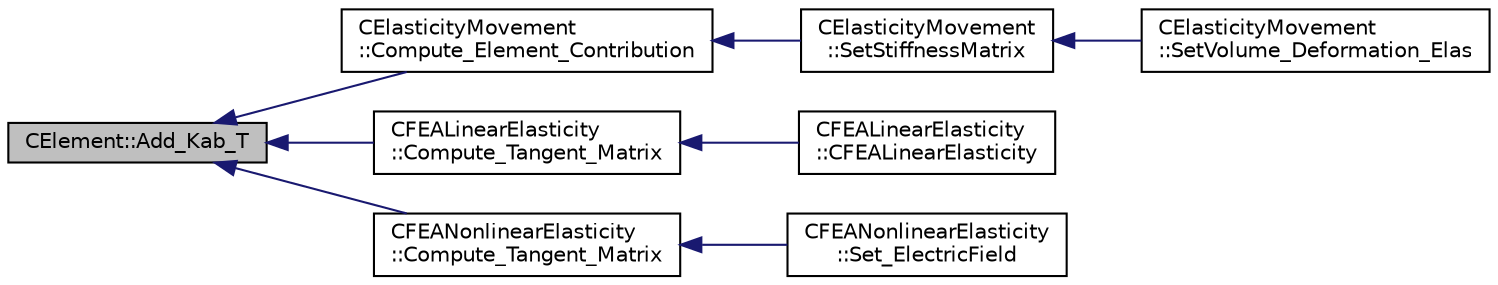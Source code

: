 digraph "CElement::Add_Kab_T"
{
  edge [fontname="Helvetica",fontsize="10",labelfontname="Helvetica",labelfontsize="10"];
  node [fontname="Helvetica",fontsize="10",shape=record];
  rankdir="LR";
  Node23 [label="CElement::Add_Kab_T",height=0.2,width=0.4,color="black", fillcolor="grey75", style="filled", fontcolor="black"];
  Node23 -> Node24 [dir="back",color="midnightblue",fontsize="10",style="solid",fontname="Helvetica"];
  Node24 [label="CElasticityMovement\l::Compute_Element_Contribution",height=0.2,width=0.4,color="black", fillcolor="white", style="filled",URL="$class_c_elasticity_movement.html#adc83d302c1cd754eb3415072e41aa9c1",tooltip="Compute the stiffness of the element and the parameters Lambda and Mu. "];
  Node24 -> Node25 [dir="back",color="midnightblue",fontsize="10",style="solid",fontname="Helvetica"];
  Node25 [label="CElasticityMovement\l::SetStiffnessMatrix",height=0.2,width=0.4,color="black", fillcolor="white", style="filled",URL="$class_c_elasticity_movement.html#a7d559792126521cdca7d4ceab1f55984",tooltip="Compute the min and max volume for the stiffness matrix for grid deformation. "];
  Node25 -> Node26 [dir="back",color="midnightblue",fontsize="10",style="solid",fontname="Helvetica"];
  Node26 [label="CElasticityMovement\l::SetVolume_Deformation_Elas",height=0.2,width=0.4,color="black", fillcolor="white", style="filled",URL="$class_c_elasticity_movement.html#a214b75ab52f6238cf321ec5834289b8e",tooltip="Grid deformation using the linear elasticity equations. "];
  Node23 -> Node27 [dir="back",color="midnightblue",fontsize="10",style="solid",fontname="Helvetica"];
  Node27 [label="CFEALinearElasticity\l::Compute_Tangent_Matrix",height=0.2,width=0.4,color="black", fillcolor="white", style="filled",URL="$class_c_f_e_a_linear_elasticity.html#af3fc69e4a168dab7498e4ec0e2ddcb94",tooltip="Build the tangent stiffness matrix of an element. "];
  Node27 -> Node28 [dir="back",color="midnightblue",fontsize="10",style="solid",fontname="Helvetica"];
  Node28 [label="CFEALinearElasticity\l::CFEALinearElasticity",height=0.2,width=0.4,color="black", fillcolor="white", style="filled",URL="$class_c_f_e_a_linear_elasticity.html#afc4e93c9775f406d2d42de15d96a5ab6",tooltip="Default constructor, protected to avoid instantiation without arguments. "];
  Node23 -> Node29 [dir="back",color="midnightblue",fontsize="10",style="solid",fontname="Helvetica"];
  Node29 [label="CFEANonlinearElasticity\l::Compute_Tangent_Matrix",height=0.2,width=0.4,color="black", fillcolor="white", style="filled",URL="$class_c_f_e_a_nonlinear_elasticity.html#aa3c19d9fd3b94bd3f56dfdbd2092ea30",tooltip="Build the tangent stiffness matrix of an element. "];
  Node29 -> Node30 [dir="back",color="midnightblue",fontsize="10",style="solid",fontname="Helvetica"];
  Node30 [label="CFEANonlinearElasticity\l::Set_ElectricField",height=0.2,width=0.4,color="black", fillcolor="white", style="filled",URL="$class_c_f_e_a_nonlinear_elasticity.html#a96b3b63c3a15e622116f747c6a03ab89",tooltip="Set element electric field. "];
}
